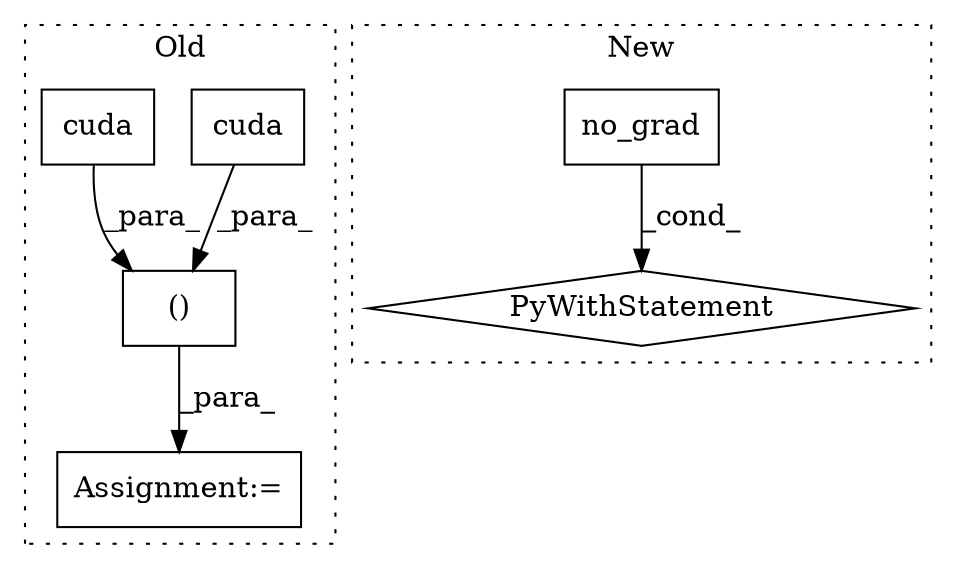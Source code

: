 digraph G {
subgraph cluster0 {
1 [label="cuda" a="32" s="5761" l="6" shape="box"];
3 [label="Assignment:=" a="7" s="5718" l="9" shape="box"];
5 [label="cuda" a="32" s="5734" l="6" shape="box"];
6 [label="()" a="106" s="5727" l="40" shape="box"];
label = "Old";
style="dotted";
}
subgraph cluster1 {
2 [label="PyWithStatement" a="104" s="5657,5682" l="10,2" shape="diamond"];
4 [label="no_grad" a="32" s="5673" l="9" shape="box"];
label = "New";
style="dotted";
}
1 -> 6 [label="_para_"];
4 -> 2 [label="_cond_"];
5 -> 6 [label="_para_"];
6 -> 3 [label="_para_"];
}